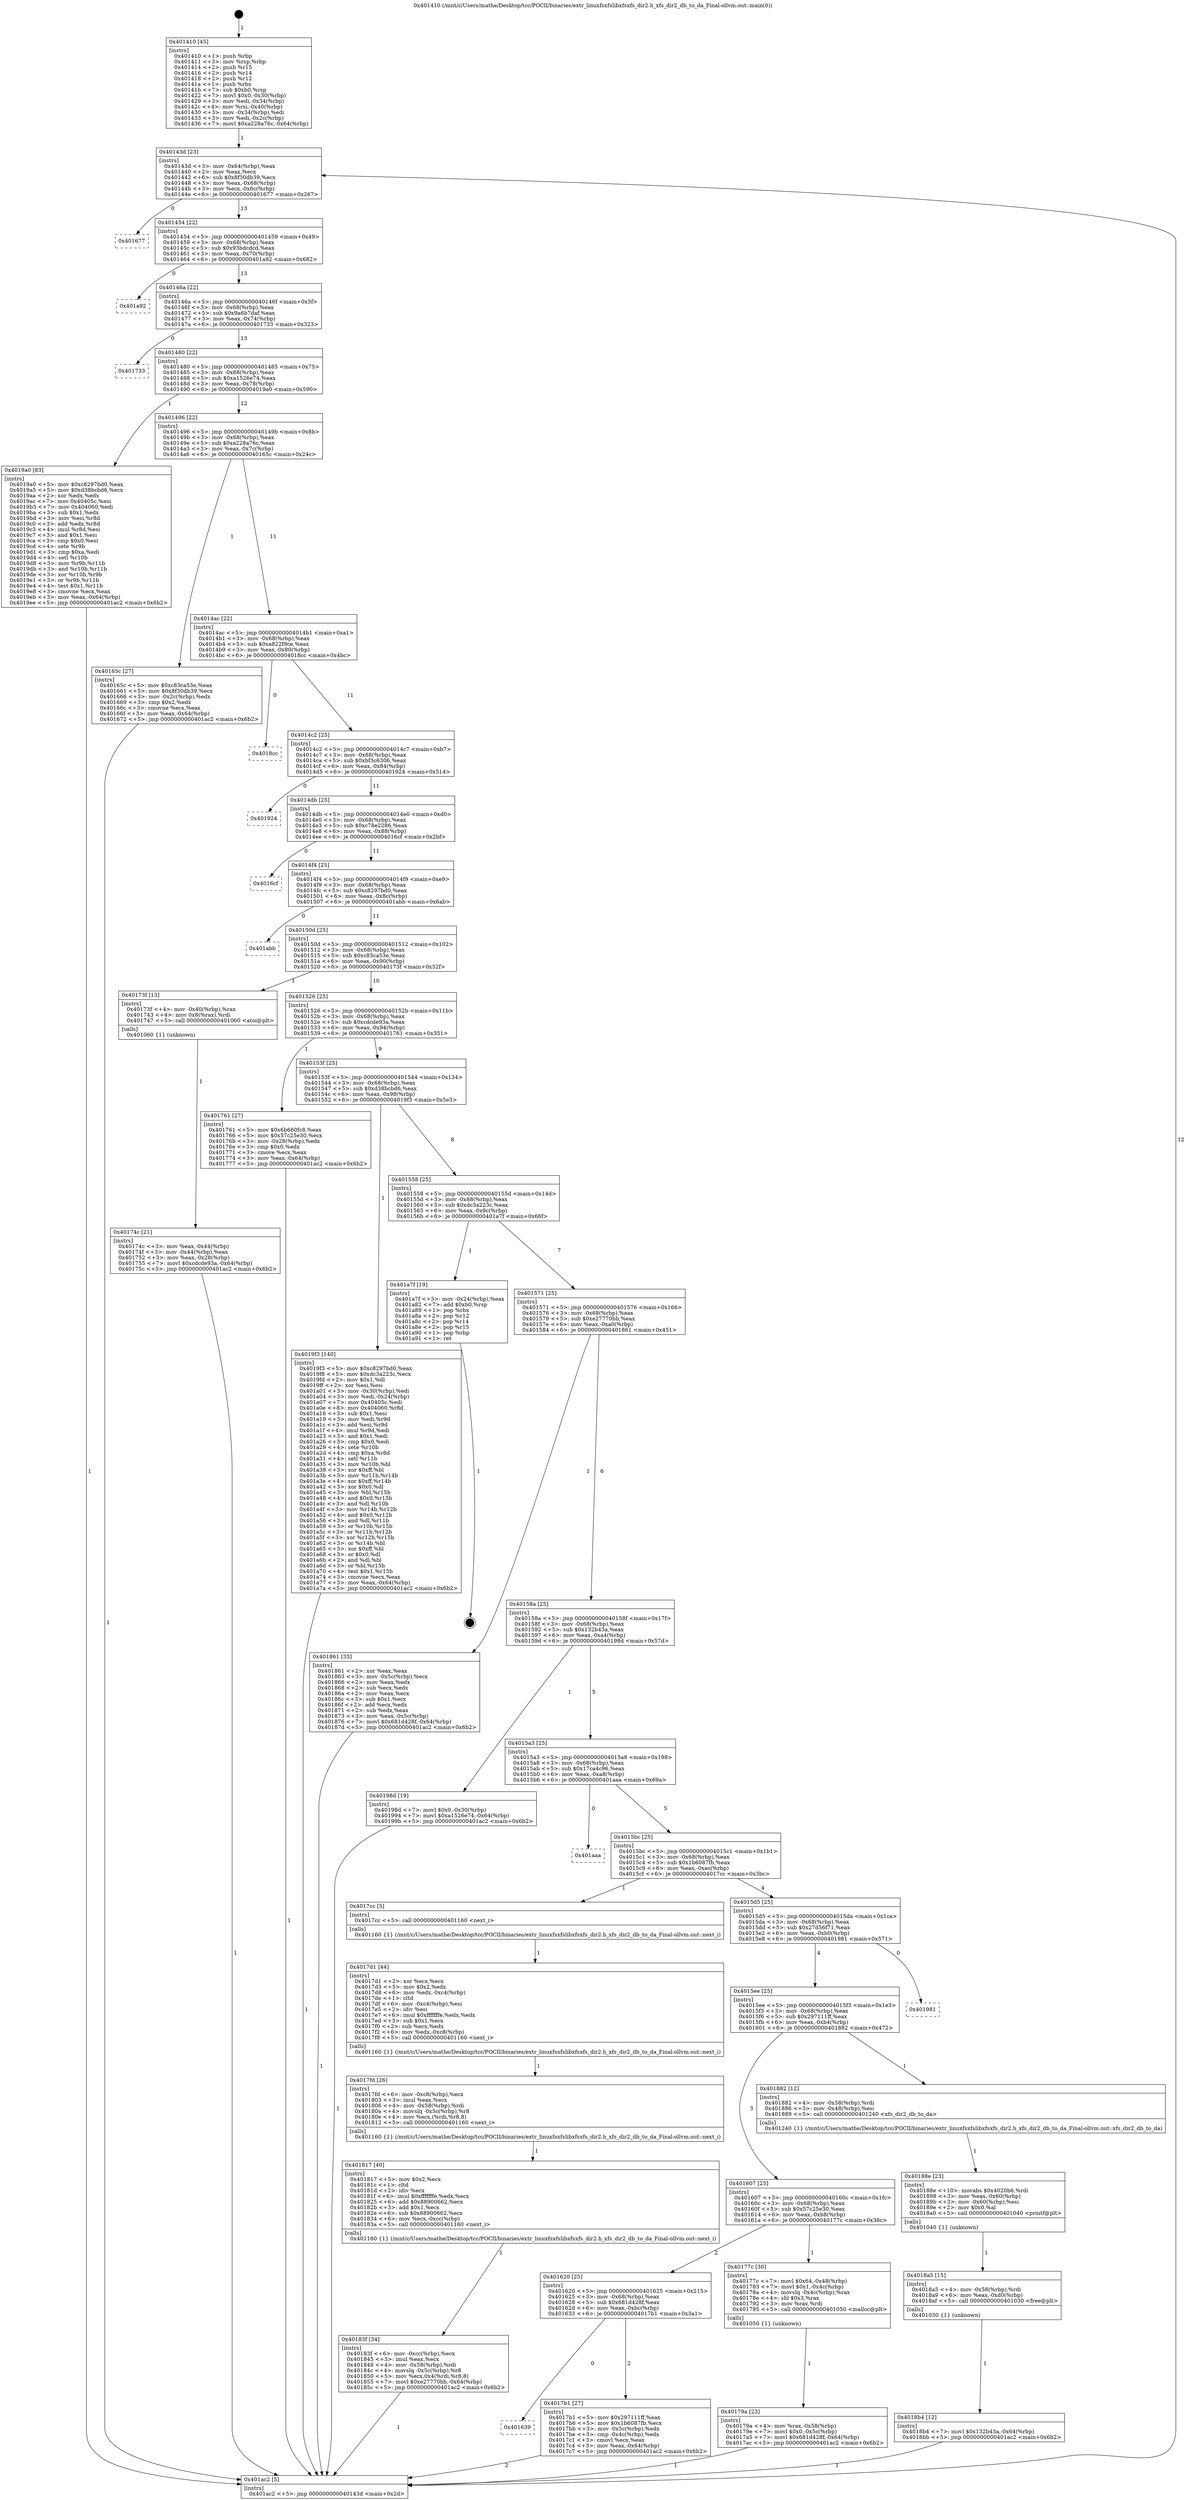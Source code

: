 digraph "0x401410" {
  label = "0x401410 (/mnt/c/Users/mathe/Desktop/tcc/POCII/binaries/extr_linuxfsxfslibxfsxfs_dir2.h_xfs_dir2_db_to_da_Final-ollvm.out::main(0))"
  labelloc = "t"
  node[shape=record]

  Entry [label="",width=0.3,height=0.3,shape=circle,fillcolor=black,style=filled]
  "0x40143d" [label="{
     0x40143d [23]\l
     | [instrs]\l
     &nbsp;&nbsp;0x40143d \<+3\>: mov -0x64(%rbp),%eax\l
     &nbsp;&nbsp;0x401440 \<+2\>: mov %eax,%ecx\l
     &nbsp;&nbsp;0x401442 \<+6\>: sub $0x8f30db39,%ecx\l
     &nbsp;&nbsp;0x401448 \<+3\>: mov %eax,-0x68(%rbp)\l
     &nbsp;&nbsp;0x40144b \<+3\>: mov %ecx,-0x6c(%rbp)\l
     &nbsp;&nbsp;0x40144e \<+6\>: je 0000000000401677 \<main+0x267\>\l
  }"]
  "0x401677" [label="{
     0x401677\l
  }", style=dashed]
  "0x401454" [label="{
     0x401454 [22]\l
     | [instrs]\l
     &nbsp;&nbsp;0x401454 \<+5\>: jmp 0000000000401459 \<main+0x49\>\l
     &nbsp;&nbsp;0x401459 \<+3\>: mov -0x68(%rbp),%eax\l
     &nbsp;&nbsp;0x40145c \<+5\>: sub $0x93bdcdcd,%eax\l
     &nbsp;&nbsp;0x401461 \<+3\>: mov %eax,-0x70(%rbp)\l
     &nbsp;&nbsp;0x401464 \<+6\>: je 0000000000401a92 \<main+0x682\>\l
  }"]
  Exit [label="",width=0.3,height=0.3,shape=circle,fillcolor=black,style=filled,peripheries=2]
  "0x401a92" [label="{
     0x401a92\l
  }", style=dashed]
  "0x40146a" [label="{
     0x40146a [22]\l
     | [instrs]\l
     &nbsp;&nbsp;0x40146a \<+5\>: jmp 000000000040146f \<main+0x5f\>\l
     &nbsp;&nbsp;0x40146f \<+3\>: mov -0x68(%rbp),%eax\l
     &nbsp;&nbsp;0x401472 \<+5\>: sub $0x9a6b7daf,%eax\l
     &nbsp;&nbsp;0x401477 \<+3\>: mov %eax,-0x74(%rbp)\l
     &nbsp;&nbsp;0x40147a \<+6\>: je 0000000000401733 \<main+0x323\>\l
  }"]
  "0x4018b4" [label="{
     0x4018b4 [12]\l
     | [instrs]\l
     &nbsp;&nbsp;0x4018b4 \<+7\>: movl $0x132b43a,-0x64(%rbp)\l
     &nbsp;&nbsp;0x4018bb \<+5\>: jmp 0000000000401ac2 \<main+0x6b2\>\l
  }"]
  "0x401733" [label="{
     0x401733\l
  }", style=dashed]
  "0x401480" [label="{
     0x401480 [22]\l
     | [instrs]\l
     &nbsp;&nbsp;0x401480 \<+5\>: jmp 0000000000401485 \<main+0x75\>\l
     &nbsp;&nbsp;0x401485 \<+3\>: mov -0x68(%rbp),%eax\l
     &nbsp;&nbsp;0x401488 \<+5\>: sub $0xa1526e74,%eax\l
     &nbsp;&nbsp;0x40148d \<+3\>: mov %eax,-0x78(%rbp)\l
     &nbsp;&nbsp;0x401490 \<+6\>: je 00000000004019a0 \<main+0x590\>\l
  }"]
  "0x4018a5" [label="{
     0x4018a5 [15]\l
     | [instrs]\l
     &nbsp;&nbsp;0x4018a5 \<+4\>: mov -0x58(%rbp),%rdi\l
     &nbsp;&nbsp;0x4018a9 \<+6\>: mov %eax,-0xd0(%rbp)\l
     &nbsp;&nbsp;0x4018af \<+5\>: call 0000000000401030 \<free@plt\>\l
     | [calls]\l
     &nbsp;&nbsp;0x401030 \{1\} (unknown)\l
  }"]
  "0x4019a0" [label="{
     0x4019a0 [83]\l
     | [instrs]\l
     &nbsp;&nbsp;0x4019a0 \<+5\>: mov $0xc8297bd0,%eax\l
     &nbsp;&nbsp;0x4019a5 \<+5\>: mov $0xd38bcbd6,%ecx\l
     &nbsp;&nbsp;0x4019aa \<+2\>: xor %edx,%edx\l
     &nbsp;&nbsp;0x4019ac \<+7\>: mov 0x40405c,%esi\l
     &nbsp;&nbsp;0x4019b3 \<+7\>: mov 0x404060,%edi\l
     &nbsp;&nbsp;0x4019ba \<+3\>: sub $0x1,%edx\l
     &nbsp;&nbsp;0x4019bd \<+3\>: mov %esi,%r8d\l
     &nbsp;&nbsp;0x4019c0 \<+3\>: add %edx,%r8d\l
     &nbsp;&nbsp;0x4019c3 \<+4\>: imul %r8d,%esi\l
     &nbsp;&nbsp;0x4019c7 \<+3\>: and $0x1,%esi\l
     &nbsp;&nbsp;0x4019ca \<+3\>: cmp $0x0,%esi\l
     &nbsp;&nbsp;0x4019cd \<+4\>: sete %r9b\l
     &nbsp;&nbsp;0x4019d1 \<+3\>: cmp $0xa,%edi\l
     &nbsp;&nbsp;0x4019d4 \<+4\>: setl %r10b\l
     &nbsp;&nbsp;0x4019d8 \<+3\>: mov %r9b,%r11b\l
     &nbsp;&nbsp;0x4019db \<+3\>: and %r10b,%r11b\l
     &nbsp;&nbsp;0x4019de \<+3\>: xor %r10b,%r9b\l
     &nbsp;&nbsp;0x4019e1 \<+3\>: or %r9b,%r11b\l
     &nbsp;&nbsp;0x4019e4 \<+4\>: test $0x1,%r11b\l
     &nbsp;&nbsp;0x4019e8 \<+3\>: cmovne %ecx,%eax\l
     &nbsp;&nbsp;0x4019eb \<+3\>: mov %eax,-0x64(%rbp)\l
     &nbsp;&nbsp;0x4019ee \<+5\>: jmp 0000000000401ac2 \<main+0x6b2\>\l
  }"]
  "0x401496" [label="{
     0x401496 [22]\l
     | [instrs]\l
     &nbsp;&nbsp;0x401496 \<+5\>: jmp 000000000040149b \<main+0x8b\>\l
     &nbsp;&nbsp;0x40149b \<+3\>: mov -0x68(%rbp),%eax\l
     &nbsp;&nbsp;0x40149e \<+5\>: sub $0xa228a76c,%eax\l
     &nbsp;&nbsp;0x4014a3 \<+3\>: mov %eax,-0x7c(%rbp)\l
     &nbsp;&nbsp;0x4014a6 \<+6\>: je 000000000040165c \<main+0x24c\>\l
  }"]
  "0x40188e" [label="{
     0x40188e [23]\l
     | [instrs]\l
     &nbsp;&nbsp;0x40188e \<+10\>: movabs $0x4020b6,%rdi\l
     &nbsp;&nbsp;0x401898 \<+3\>: mov %eax,-0x60(%rbp)\l
     &nbsp;&nbsp;0x40189b \<+3\>: mov -0x60(%rbp),%esi\l
     &nbsp;&nbsp;0x40189e \<+2\>: mov $0x0,%al\l
     &nbsp;&nbsp;0x4018a0 \<+5\>: call 0000000000401040 \<printf@plt\>\l
     | [calls]\l
     &nbsp;&nbsp;0x401040 \{1\} (unknown)\l
  }"]
  "0x40165c" [label="{
     0x40165c [27]\l
     | [instrs]\l
     &nbsp;&nbsp;0x40165c \<+5\>: mov $0xc83ca53e,%eax\l
     &nbsp;&nbsp;0x401661 \<+5\>: mov $0x8f30db39,%ecx\l
     &nbsp;&nbsp;0x401666 \<+3\>: mov -0x2c(%rbp),%edx\l
     &nbsp;&nbsp;0x401669 \<+3\>: cmp $0x2,%edx\l
     &nbsp;&nbsp;0x40166c \<+3\>: cmovne %ecx,%eax\l
     &nbsp;&nbsp;0x40166f \<+3\>: mov %eax,-0x64(%rbp)\l
     &nbsp;&nbsp;0x401672 \<+5\>: jmp 0000000000401ac2 \<main+0x6b2\>\l
  }"]
  "0x4014ac" [label="{
     0x4014ac [22]\l
     | [instrs]\l
     &nbsp;&nbsp;0x4014ac \<+5\>: jmp 00000000004014b1 \<main+0xa1\>\l
     &nbsp;&nbsp;0x4014b1 \<+3\>: mov -0x68(%rbp),%eax\l
     &nbsp;&nbsp;0x4014b4 \<+5\>: sub $0xa822f9ce,%eax\l
     &nbsp;&nbsp;0x4014b9 \<+3\>: mov %eax,-0x80(%rbp)\l
     &nbsp;&nbsp;0x4014bc \<+6\>: je 00000000004018cc \<main+0x4bc\>\l
  }"]
  "0x401ac2" [label="{
     0x401ac2 [5]\l
     | [instrs]\l
     &nbsp;&nbsp;0x401ac2 \<+5\>: jmp 000000000040143d \<main+0x2d\>\l
  }"]
  "0x401410" [label="{
     0x401410 [45]\l
     | [instrs]\l
     &nbsp;&nbsp;0x401410 \<+1\>: push %rbp\l
     &nbsp;&nbsp;0x401411 \<+3\>: mov %rsp,%rbp\l
     &nbsp;&nbsp;0x401414 \<+2\>: push %r15\l
     &nbsp;&nbsp;0x401416 \<+2\>: push %r14\l
     &nbsp;&nbsp;0x401418 \<+2\>: push %r12\l
     &nbsp;&nbsp;0x40141a \<+1\>: push %rbx\l
     &nbsp;&nbsp;0x40141b \<+7\>: sub $0xb0,%rsp\l
     &nbsp;&nbsp;0x401422 \<+7\>: movl $0x0,-0x30(%rbp)\l
     &nbsp;&nbsp;0x401429 \<+3\>: mov %edi,-0x34(%rbp)\l
     &nbsp;&nbsp;0x40142c \<+4\>: mov %rsi,-0x40(%rbp)\l
     &nbsp;&nbsp;0x401430 \<+3\>: mov -0x34(%rbp),%edi\l
     &nbsp;&nbsp;0x401433 \<+3\>: mov %edi,-0x2c(%rbp)\l
     &nbsp;&nbsp;0x401436 \<+7\>: movl $0xa228a76c,-0x64(%rbp)\l
  }"]
  "0x40183f" [label="{
     0x40183f [34]\l
     | [instrs]\l
     &nbsp;&nbsp;0x40183f \<+6\>: mov -0xcc(%rbp),%ecx\l
     &nbsp;&nbsp;0x401845 \<+3\>: imul %eax,%ecx\l
     &nbsp;&nbsp;0x401848 \<+4\>: mov -0x58(%rbp),%rdi\l
     &nbsp;&nbsp;0x40184c \<+4\>: movslq -0x5c(%rbp),%r8\l
     &nbsp;&nbsp;0x401850 \<+5\>: mov %ecx,0x4(%rdi,%r8,8)\l
     &nbsp;&nbsp;0x401855 \<+7\>: movl $0xe27770bb,-0x64(%rbp)\l
     &nbsp;&nbsp;0x40185c \<+5\>: jmp 0000000000401ac2 \<main+0x6b2\>\l
  }"]
  "0x4018cc" [label="{
     0x4018cc\l
  }", style=dashed]
  "0x4014c2" [label="{
     0x4014c2 [25]\l
     | [instrs]\l
     &nbsp;&nbsp;0x4014c2 \<+5\>: jmp 00000000004014c7 \<main+0xb7\>\l
     &nbsp;&nbsp;0x4014c7 \<+3\>: mov -0x68(%rbp),%eax\l
     &nbsp;&nbsp;0x4014ca \<+5\>: sub $0xbf3c6306,%eax\l
     &nbsp;&nbsp;0x4014cf \<+6\>: mov %eax,-0x84(%rbp)\l
     &nbsp;&nbsp;0x4014d5 \<+6\>: je 0000000000401924 \<main+0x514\>\l
  }"]
  "0x401817" [label="{
     0x401817 [40]\l
     | [instrs]\l
     &nbsp;&nbsp;0x401817 \<+5\>: mov $0x2,%ecx\l
     &nbsp;&nbsp;0x40181c \<+1\>: cltd\l
     &nbsp;&nbsp;0x40181d \<+2\>: idiv %ecx\l
     &nbsp;&nbsp;0x40181f \<+6\>: imul $0xfffffffe,%edx,%ecx\l
     &nbsp;&nbsp;0x401825 \<+6\>: add $0x88900662,%ecx\l
     &nbsp;&nbsp;0x40182b \<+3\>: add $0x1,%ecx\l
     &nbsp;&nbsp;0x40182e \<+6\>: sub $0x88900662,%ecx\l
     &nbsp;&nbsp;0x401834 \<+6\>: mov %ecx,-0xcc(%rbp)\l
     &nbsp;&nbsp;0x40183a \<+5\>: call 0000000000401160 \<next_i\>\l
     | [calls]\l
     &nbsp;&nbsp;0x401160 \{1\} (/mnt/c/Users/mathe/Desktop/tcc/POCII/binaries/extr_linuxfsxfslibxfsxfs_dir2.h_xfs_dir2_db_to_da_Final-ollvm.out::next_i)\l
  }"]
  "0x401924" [label="{
     0x401924\l
  }", style=dashed]
  "0x4014db" [label="{
     0x4014db [25]\l
     | [instrs]\l
     &nbsp;&nbsp;0x4014db \<+5\>: jmp 00000000004014e0 \<main+0xd0\>\l
     &nbsp;&nbsp;0x4014e0 \<+3\>: mov -0x68(%rbp),%eax\l
     &nbsp;&nbsp;0x4014e3 \<+5\>: sub $0xc78e2286,%eax\l
     &nbsp;&nbsp;0x4014e8 \<+6\>: mov %eax,-0x88(%rbp)\l
     &nbsp;&nbsp;0x4014ee \<+6\>: je 00000000004016cf \<main+0x2bf\>\l
  }"]
  "0x4017fd" [label="{
     0x4017fd [26]\l
     | [instrs]\l
     &nbsp;&nbsp;0x4017fd \<+6\>: mov -0xc8(%rbp),%ecx\l
     &nbsp;&nbsp;0x401803 \<+3\>: imul %eax,%ecx\l
     &nbsp;&nbsp;0x401806 \<+4\>: mov -0x58(%rbp),%rdi\l
     &nbsp;&nbsp;0x40180a \<+4\>: movslq -0x5c(%rbp),%r8\l
     &nbsp;&nbsp;0x40180e \<+4\>: mov %ecx,(%rdi,%r8,8)\l
     &nbsp;&nbsp;0x401812 \<+5\>: call 0000000000401160 \<next_i\>\l
     | [calls]\l
     &nbsp;&nbsp;0x401160 \{1\} (/mnt/c/Users/mathe/Desktop/tcc/POCII/binaries/extr_linuxfsxfslibxfsxfs_dir2.h_xfs_dir2_db_to_da_Final-ollvm.out::next_i)\l
  }"]
  "0x4016cf" [label="{
     0x4016cf\l
  }", style=dashed]
  "0x4014f4" [label="{
     0x4014f4 [25]\l
     | [instrs]\l
     &nbsp;&nbsp;0x4014f4 \<+5\>: jmp 00000000004014f9 \<main+0xe9\>\l
     &nbsp;&nbsp;0x4014f9 \<+3\>: mov -0x68(%rbp),%eax\l
     &nbsp;&nbsp;0x4014fc \<+5\>: sub $0xc8297bd0,%eax\l
     &nbsp;&nbsp;0x401501 \<+6\>: mov %eax,-0x8c(%rbp)\l
     &nbsp;&nbsp;0x401507 \<+6\>: je 0000000000401abb \<main+0x6ab\>\l
  }"]
  "0x4017d1" [label="{
     0x4017d1 [44]\l
     | [instrs]\l
     &nbsp;&nbsp;0x4017d1 \<+2\>: xor %ecx,%ecx\l
     &nbsp;&nbsp;0x4017d3 \<+5\>: mov $0x2,%edx\l
     &nbsp;&nbsp;0x4017d8 \<+6\>: mov %edx,-0xc4(%rbp)\l
     &nbsp;&nbsp;0x4017de \<+1\>: cltd\l
     &nbsp;&nbsp;0x4017df \<+6\>: mov -0xc4(%rbp),%esi\l
     &nbsp;&nbsp;0x4017e5 \<+2\>: idiv %esi\l
     &nbsp;&nbsp;0x4017e7 \<+6\>: imul $0xfffffffe,%edx,%edx\l
     &nbsp;&nbsp;0x4017ed \<+3\>: sub $0x1,%ecx\l
     &nbsp;&nbsp;0x4017f0 \<+2\>: sub %ecx,%edx\l
     &nbsp;&nbsp;0x4017f2 \<+6\>: mov %edx,-0xc8(%rbp)\l
     &nbsp;&nbsp;0x4017f8 \<+5\>: call 0000000000401160 \<next_i\>\l
     | [calls]\l
     &nbsp;&nbsp;0x401160 \{1\} (/mnt/c/Users/mathe/Desktop/tcc/POCII/binaries/extr_linuxfsxfslibxfsxfs_dir2.h_xfs_dir2_db_to_da_Final-ollvm.out::next_i)\l
  }"]
  "0x401abb" [label="{
     0x401abb\l
  }", style=dashed]
  "0x40150d" [label="{
     0x40150d [25]\l
     | [instrs]\l
     &nbsp;&nbsp;0x40150d \<+5\>: jmp 0000000000401512 \<main+0x102\>\l
     &nbsp;&nbsp;0x401512 \<+3\>: mov -0x68(%rbp),%eax\l
     &nbsp;&nbsp;0x401515 \<+5\>: sub $0xc83ca53e,%eax\l
     &nbsp;&nbsp;0x40151a \<+6\>: mov %eax,-0x90(%rbp)\l
     &nbsp;&nbsp;0x401520 \<+6\>: je 000000000040173f \<main+0x32f\>\l
  }"]
  "0x401639" [label="{
     0x401639\l
  }", style=dashed]
  "0x40173f" [label="{
     0x40173f [13]\l
     | [instrs]\l
     &nbsp;&nbsp;0x40173f \<+4\>: mov -0x40(%rbp),%rax\l
     &nbsp;&nbsp;0x401743 \<+4\>: mov 0x8(%rax),%rdi\l
     &nbsp;&nbsp;0x401747 \<+5\>: call 0000000000401060 \<atoi@plt\>\l
     | [calls]\l
     &nbsp;&nbsp;0x401060 \{1\} (unknown)\l
  }"]
  "0x401526" [label="{
     0x401526 [25]\l
     | [instrs]\l
     &nbsp;&nbsp;0x401526 \<+5\>: jmp 000000000040152b \<main+0x11b\>\l
     &nbsp;&nbsp;0x40152b \<+3\>: mov -0x68(%rbp),%eax\l
     &nbsp;&nbsp;0x40152e \<+5\>: sub $0xcdcde93a,%eax\l
     &nbsp;&nbsp;0x401533 \<+6\>: mov %eax,-0x94(%rbp)\l
     &nbsp;&nbsp;0x401539 \<+6\>: je 0000000000401761 \<main+0x351\>\l
  }"]
  "0x40174c" [label="{
     0x40174c [21]\l
     | [instrs]\l
     &nbsp;&nbsp;0x40174c \<+3\>: mov %eax,-0x44(%rbp)\l
     &nbsp;&nbsp;0x40174f \<+3\>: mov -0x44(%rbp),%eax\l
     &nbsp;&nbsp;0x401752 \<+3\>: mov %eax,-0x28(%rbp)\l
     &nbsp;&nbsp;0x401755 \<+7\>: movl $0xcdcde93a,-0x64(%rbp)\l
     &nbsp;&nbsp;0x40175c \<+5\>: jmp 0000000000401ac2 \<main+0x6b2\>\l
  }"]
  "0x4017b1" [label="{
     0x4017b1 [27]\l
     | [instrs]\l
     &nbsp;&nbsp;0x4017b1 \<+5\>: mov $0x297111ff,%eax\l
     &nbsp;&nbsp;0x4017b6 \<+5\>: mov $0x1b6087fb,%ecx\l
     &nbsp;&nbsp;0x4017bb \<+3\>: mov -0x5c(%rbp),%edx\l
     &nbsp;&nbsp;0x4017be \<+3\>: cmp -0x4c(%rbp),%edx\l
     &nbsp;&nbsp;0x4017c1 \<+3\>: cmovl %ecx,%eax\l
     &nbsp;&nbsp;0x4017c4 \<+3\>: mov %eax,-0x64(%rbp)\l
     &nbsp;&nbsp;0x4017c7 \<+5\>: jmp 0000000000401ac2 \<main+0x6b2\>\l
  }"]
  "0x401761" [label="{
     0x401761 [27]\l
     | [instrs]\l
     &nbsp;&nbsp;0x401761 \<+5\>: mov $0x6b660fc8,%eax\l
     &nbsp;&nbsp;0x401766 \<+5\>: mov $0x57c25e30,%ecx\l
     &nbsp;&nbsp;0x40176b \<+3\>: mov -0x28(%rbp),%edx\l
     &nbsp;&nbsp;0x40176e \<+3\>: cmp $0x0,%edx\l
     &nbsp;&nbsp;0x401771 \<+3\>: cmove %ecx,%eax\l
     &nbsp;&nbsp;0x401774 \<+3\>: mov %eax,-0x64(%rbp)\l
     &nbsp;&nbsp;0x401777 \<+5\>: jmp 0000000000401ac2 \<main+0x6b2\>\l
  }"]
  "0x40153f" [label="{
     0x40153f [25]\l
     | [instrs]\l
     &nbsp;&nbsp;0x40153f \<+5\>: jmp 0000000000401544 \<main+0x134\>\l
     &nbsp;&nbsp;0x401544 \<+3\>: mov -0x68(%rbp),%eax\l
     &nbsp;&nbsp;0x401547 \<+5\>: sub $0xd38bcbd6,%eax\l
     &nbsp;&nbsp;0x40154c \<+6\>: mov %eax,-0x98(%rbp)\l
     &nbsp;&nbsp;0x401552 \<+6\>: je 00000000004019f3 \<main+0x5e3\>\l
  }"]
  "0x40179a" [label="{
     0x40179a [23]\l
     | [instrs]\l
     &nbsp;&nbsp;0x40179a \<+4\>: mov %rax,-0x58(%rbp)\l
     &nbsp;&nbsp;0x40179e \<+7\>: movl $0x0,-0x5c(%rbp)\l
     &nbsp;&nbsp;0x4017a5 \<+7\>: movl $0x681d428f,-0x64(%rbp)\l
     &nbsp;&nbsp;0x4017ac \<+5\>: jmp 0000000000401ac2 \<main+0x6b2\>\l
  }"]
  "0x4019f3" [label="{
     0x4019f3 [140]\l
     | [instrs]\l
     &nbsp;&nbsp;0x4019f3 \<+5\>: mov $0xc8297bd0,%eax\l
     &nbsp;&nbsp;0x4019f8 \<+5\>: mov $0xdc3a223c,%ecx\l
     &nbsp;&nbsp;0x4019fd \<+2\>: mov $0x1,%dl\l
     &nbsp;&nbsp;0x4019ff \<+2\>: xor %esi,%esi\l
     &nbsp;&nbsp;0x401a01 \<+3\>: mov -0x30(%rbp),%edi\l
     &nbsp;&nbsp;0x401a04 \<+3\>: mov %edi,-0x24(%rbp)\l
     &nbsp;&nbsp;0x401a07 \<+7\>: mov 0x40405c,%edi\l
     &nbsp;&nbsp;0x401a0e \<+8\>: mov 0x404060,%r8d\l
     &nbsp;&nbsp;0x401a16 \<+3\>: sub $0x1,%esi\l
     &nbsp;&nbsp;0x401a19 \<+3\>: mov %edi,%r9d\l
     &nbsp;&nbsp;0x401a1c \<+3\>: add %esi,%r9d\l
     &nbsp;&nbsp;0x401a1f \<+4\>: imul %r9d,%edi\l
     &nbsp;&nbsp;0x401a23 \<+3\>: and $0x1,%edi\l
     &nbsp;&nbsp;0x401a26 \<+3\>: cmp $0x0,%edi\l
     &nbsp;&nbsp;0x401a29 \<+4\>: sete %r10b\l
     &nbsp;&nbsp;0x401a2d \<+4\>: cmp $0xa,%r8d\l
     &nbsp;&nbsp;0x401a31 \<+4\>: setl %r11b\l
     &nbsp;&nbsp;0x401a35 \<+3\>: mov %r10b,%bl\l
     &nbsp;&nbsp;0x401a38 \<+3\>: xor $0xff,%bl\l
     &nbsp;&nbsp;0x401a3b \<+3\>: mov %r11b,%r14b\l
     &nbsp;&nbsp;0x401a3e \<+4\>: xor $0xff,%r14b\l
     &nbsp;&nbsp;0x401a42 \<+3\>: xor $0x0,%dl\l
     &nbsp;&nbsp;0x401a45 \<+3\>: mov %bl,%r15b\l
     &nbsp;&nbsp;0x401a48 \<+4\>: and $0x0,%r15b\l
     &nbsp;&nbsp;0x401a4c \<+3\>: and %dl,%r10b\l
     &nbsp;&nbsp;0x401a4f \<+3\>: mov %r14b,%r12b\l
     &nbsp;&nbsp;0x401a52 \<+4\>: and $0x0,%r12b\l
     &nbsp;&nbsp;0x401a56 \<+3\>: and %dl,%r11b\l
     &nbsp;&nbsp;0x401a59 \<+3\>: or %r10b,%r15b\l
     &nbsp;&nbsp;0x401a5c \<+3\>: or %r11b,%r12b\l
     &nbsp;&nbsp;0x401a5f \<+3\>: xor %r12b,%r15b\l
     &nbsp;&nbsp;0x401a62 \<+3\>: or %r14b,%bl\l
     &nbsp;&nbsp;0x401a65 \<+3\>: xor $0xff,%bl\l
     &nbsp;&nbsp;0x401a68 \<+3\>: or $0x0,%dl\l
     &nbsp;&nbsp;0x401a6b \<+2\>: and %dl,%bl\l
     &nbsp;&nbsp;0x401a6d \<+3\>: or %bl,%r15b\l
     &nbsp;&nbsp;0x401a70 \<+4\>: test $0x1,%r15b\l
     &nbsp;&nbsp;0x401a74 \<+3\>: cmovne %ecx,%eax\l
     &nbsp;&nbsp;0x401a77 \<+3\>: mov %eax,-0x64(%rbp)\l
     &nbsp;&nbsp;0x401a7a \<+5\>: jmp 0000000000401ac2 \<main+0x6b2\>\l
  }"]
  "0x401558" [label="{
     0x401558 [25]\l
     | [instrs]\l
     &nbsp;&nbsp;0x401558 \<+5\>: jmp 000000000040155d \<main+0x14d\>\l
     &nbsp;&nbsp;0x40155d \<+3\>: mov -0x68(%rbp),%eax\l
     &nbsp;&nbsp;0x401560 \<+5\>: sub $0xdc3a223c,%eax\l
     &nbsp;&nbsp;0x401565 \<+6\>: mov %eax,-0x9c(%rbp)\l
     &nbsp;&nbsp;0x40156b \<+6\>: je 0000000000401a7f \<main+0x66f\>\l
  }"]
  "0x401620" [label="{
     0x401620 [25]\l
     | [instrs]\l
     &nbsp;&nbsp;0x401620 \<+5\>: jmp 0000000000401625 \<main+0x215\>\l
     &nbsp;&nbsp;0x401625 \<+3\>: mov -0x68(%rbp),%eax\l
     &nbsp;&nbsp;0x401628 \<+5\>: sub $0x681d428f,%eax\l
     &nbsp;&nbsp;0x40162d \<+6\>: mov %eax,-0xbc(%rbp)\l
     &nbsp;&nbsp;0x401633 \<+6\>: je 00000000004017b1 \<main+0x3a1\>\l
  }"]
  "0x401a7f" [label="{
     0x401a7f [19]\l
     | [instrs]\l
     &nbsp;&nbsp;0x401a7f \<+3\>: mov -0x24(%rbp),%eax\l
     &nbsp;&nbsp;0x401a82 \<+7\>: add $0xb0,%rsp\l
     &nbsp;&nbsp;0x401a89 \<+1\>: pop %rbx\l
     &nbsp;&nbsp;0x401a8a \<+2\>: pop %r12\l
     &nbsp;&nbsp;0x401a8c \<+2\>: pop %r14\l
     &nbsp;&nbsp;0x401a8e \<+2\>: pop %r15\l
     &nbsp;&nbsp;0x401a90 \<+1\>: pop %rbp\l
     &nbsp;&nbsp;0x401a91 \<+1\>: ret\l
  }"]
  "0x401571" [label="{
     0x401571 [25]\l
     | [instrs]\l
     &nbsp;&nbsp;0x401571 \<+5\>: jmp 0000000000401576 \<main+0x166\>\l
     &nbsp;&nbsp;0x401576 \<+3\>: mov -0x68(%rbp),%eax\l
     &nbsp;&nbsp;0x401579 \<+5\>: sub $0xe27770bb,%eax\l
     &nbsp;&nbsp;0x40157e \<+6\>: mov %eax,-0xa0(%rbp)\l
     &nbsp;&nbsp;0x401584 \<+6\>: je 0000000000401861 \<main+0x451\>\l
  }"]
  "0x40177c" [label="{
     0x40177c [30]\l
     | [instrs]\l
     &nbsp;&nbsp;0x40177c \<+7\>: movl $0x64,-0x48(%rbp)\l
     &nbsp;&nbsp;0x401783 \<+7\>: movl $0x1,-0x4c(%rbp)\l
     &nbsp;&nbsp;0x40178a \<+4\>: movslq -0x4c(%rbp),%rax\l
     &nbsp;&nbsp;0x40178e \<+4\>: shl $0x3,%rax\l
     &nbsp;&nbsp;0x401792 \<+3\>: mov %rax,%rdi\l
     &nbsp;&nbsp;0x401795 \<+5\>: call 0000000000401050 \<malloc@plt\>\l
     | [calls]\l
     &nbsp;&nbsp;0x401050 \{1\} (unknown)\l
  }"]
  "0x401861" [label="{
     0x401861 [33]\l
     | [instrs]\l
     &nbsp;&nbsp;0x401861 \<+2\>: xor %eax,%eax\l
     &nbsp;&nbsp;0x401863 \<+3\>: mov -0x5c(%rbp),%ecx\l
     &nbsp;&nbsp;0x401866 \<+2\>: mov %eax,%edx\l
     &nbsp;&nbsp;0x401868 \<+2\>: sub %ecx,%edx\l
     &nbsp;&nbsp;0x40186a \<+2\>: mov %eax,%ecx\l
     &nbsp;&nbsp;0x40186c \<+3\>: sub $0x1,%ecx\l
     &nbsp;&nbsp;0x40186f \<+2\>: add %ecx,%edx\l
     &nbsp;&nbsp;0x401871 \<+2\>: sub %edx,%eax\l
     &nbsp;&nbsp;0x401873 \<+3\>: mov %eax,-0x5c(%rbp)\l
     &nbsp;&nbsp;0x401876 \<+7\>: movl $0x681d428f,-0x64(%rbp)\l
     &nbsp;&nbsp;0x40187d \<+5\>: jmp 0000000000401ac2 \<main+0x6b2\>\l
  }"]
  "0x40158a" [label="{
     0x40158a [25]\l
     | [instrs]\l
     &nbsp;&nbsp;0x40158a \<+5\>: jmp 000000000040158f \<main+0x17f\>\l
     &nbsp;&nbsp;0x40158f \<+3\>: mov -0x68(%rbp),%eax\l
     &nbsp;&nbsp;0x401592 \<+5\>: sub $0x132b43a,%eax\l
     &nbsp;&nbsp;0x401597 \<+6\>: mov %eax,-0xa4(%rbp)\l
     &nbsp;&nbsp;0x40159d \<+6\>: je 000000000040198d \<main+0x57d\>\l
  }"]
  "0x401607" [label="{
     0x401607 [25]\l
     | [instrs]\l
     &nbsp;&nbsp;0x401607 \<+5\>: jmp 000000000040160c \<main+0x1fc\>\l
     &nbsp;&nbsp;0x40160c \<+3\>: mov -0x68(%rbp),%eax\l
     &nbsp;&nbsp;0x40160f \<+5\>: sub $0x57c25e30,%eax\l
     &nbsp;&nbsp;0x401614 \<+6\>: mov %eax,-0xb8(%rbp)\l
     &nbsp;&nbsp;0x40161a \<+6\>: je 000000000040177c \<main+0x36c\>\l
  }"]
  "0x40198d" [label="{
     0x40198d [19]\l
     | [instrs]\l
     &nbsp;&nbsp;0x40198d \<+7\>: movl $0x0,-0x30(%rbp)\l
     &nbsp;&nbsp;0x401994 \<+7\>: movl $0xa1526e74,-0x64(%rbp)\l
     &nbsp;&nbsp;0x40199b \<+5\>: jmp 0000000000401ac2 \<main+0x6b2\>\l
  }"]
  "0x4015a3" [label="{
     0x4015a3 [25]\l
     | [instrs]\l
     &nbsp;&nbsp;0x4015a3 \<+5\>: jmp 00000000004015a8 \<main+0x198\>\l
     &nbsp;&nbsp;0x4015a8 \<+3\>: mov -0x68(%rbp),%eax\l
     &nbsp;&nbsp;0x4015ab \<+5\>: sub $0x17ca4c96,%eax\l
     &nbsp;&nbsp;0x4015b0 \<+6\>: mov %eax,-0xa8(%rbp)\l
     &nbsp;&nbsp;0x4015b6 \<+6\>: je 0000000000401aaa \<main+0x69a\>\l
  }"]
  "0x401882" [label="{
     0x401882 [12]\l
     | [instrs]\l
     &nbsp;&nbsp;0x401882 \<+4\>: mov -0x58(%rbp),%rdi\l
     &nbsp;&nbsp;0x401886 \<+3\>: mov -0x48(%rbp),%esi\l
     &nbsp;&nbsp;0x401889 \<+5\>: call 0000000000401240 \<xfs_dir2_db_to_da\>\l
     | [calls]\l
     &nbsp;&nbsp;0x401240 \{1\} (/mnt/c/Users/mathe/Desktop/tcc/POCII/binaries/extr_linuxfsxfslibxfsxfs_dir2.h_xfs_dir2_db_to_da_Final-ollvm.out::xfs_dir2_db_to_da)\l
  }"]
  "0x401aaa" [label="{
     0x401aaa\l
  }", style=dashed]
  "0x4015bc" [label="{
     0x4015bc [25]\l
     | [instrs]\l
     &nbsp;&nbsp;0x4015bc \<+5\>: jmp 00000000004015c1 \<main+0x1b1\>\l
     &nbsp;&nbsp;0x4015c1 \<+3\>: mov -0x68(%rbp),%eax\l
     &nbsp;&nbsp;0x4015c4 \<+5\>: sub $0x1b6087fb,%eax\l
     &nbsp;&nbsp;0x4015c9 \<+6\>: mov %eax,-0xac(%rbp)\l
     &nbsp;&nbsp;0x4015cf \<+6\>: je 00000000004017cc \<main+0x3bc\>\l
  }"]
  "0x4015ee" [label="{
     0x4015ee [25]\l
     | [instrs]\l
     &nbsp;&nbsp;0x4015ee \<+5\>: jmp 00000000004015f3 \<main+0x1e3\>\l
     &nbsp;&nbsp;0x4015f3 \<+3\>: mov -0x68(%rbp),%eax\l
     &nbsp;&nbsp;0x4015f6 \<+5\>: sub $0x297111ff,%eax\l
     &nbsp;&nbsp;0x4015fb \<+6\>: mov %eax,-0xb4(%rbp)\l
     &nbsp;&nbsp;0x401601 \<+6\>: je 0000000000401882 \<main+0x472\>\l
  }"]
  "0x4017cc" [label="{
     0x4017cc [5]\l
     | [instrs]\l
     &nbsp;&nbsp;0x4017cc \<+5\>: call 0000000000401160 \<next_i\>\l
     | [calls]\l
     &nbsp;&nbsp;0x401160 \{1\} (/mnt/c/Users/mathe/Desktop/tcc/POCII/binaries/extr_linuxfsxfslibxfsxfs_dir2.h_xfs_dir2_db_to_da_Final-ollvm.out::next_i)\l
  }"]
  "0x4015d5" [label="{
     0x4015d5 [25]\l
     | [instrs]\l
     &nbsp;&nbsp;0x4015d5 \<+5\>: jmp 00000000004015da \<main+0x1ca\>\l
     &nbsp;&nbsp;0x4015da \<+3\>: mov -0x68(%rbp),%eax\l
     &nbsp;&nbsp;0x4015dd \<+5\>: sub $0x27d56f71,%eax\l
     &nbsp;&nbsp;0x4015e2 \<+6\>: mov %eax,-0xb0(%rbp)\l
     &nbsp;&nbsp;0x4015e8 \<+6\>: je 0000000000401981 \<main+0x571\>\l
  }"]
  "0x401981" [label="{
     0x401981\l
  }", style=dashed]
  Entry -> "0x401410" [label=" 1"]
  "0x40143d" -> "0x401677" [label=" 0"]
  "0x40143d" -> "0x401454" [label=" 13"]
  "0x401a7f" -> Exit [label=" 1"]
  "0x401454" -> "0x401a92" [label=" 0"]
  "0x401454" -> "0x40146a" [label=" 13"]
  "0x4019f3" -> "0x401ac2" [label=" 1"]
  "0x40146a" -> "0x401733" [label=" 0"]
  "0x40146a" -> "0x401480" [label=" 13"]
  "0x4019a0" -> "0x401ac2" [label=" 1"]
  "0x401480" -> "0x4019a0" [label=" 1"]
  "0x401480" -> "0x401496" [label=" 12"]
  "0x40198d" -> "0x401ac2" [label=" 1"]
  "0x401496" -> "0x40165c" [label=" 1"]
  "0x401496" -> "0x4014ac" [label=" 11"]
  "0x40165c" -> "0x401ac2" [label=" 1"]
  "0x401410" -> "0x40143d" [label=" 1"]
  "0x401ac2" -> "0x40143d" [label=" 12"]
  "0x4018b4" -> "0x401ac2" [label=" 1"]
  "0x4014ac" -> "0x4018cc" [label=" 0"]
  "0x4014ac" -> "0x4014c2" [label=" 11"]
  "0x4018a5" -> "0x4018b4" [label=" 1"]
  "0x4014c2" -> "0x401924" [label=" 0"]
  "0x4014c2" -> "0x4014db" [label=" 11"]
  "0x40188e" -> "0x4018a5" [label=" 1"]
  "0x4014db" -> "0x4016cf" [label=" 0"]
  "0x4014db" -> "0x4014f4" [label=" 11"]
  "0x401882" -> "0x40188e" [label=" 1"]
  "0x4014f4" -> "0x401abb" [label=" 0"]
  "0x4014f4" -> "0x40150d" [label=" 11"]
  "0x401861" -> "0x401ac2" [label=" 1"]
  "0x40150d" -> "0x40173f" [label=" 1"]
  "0x40150d" -> "0x401526" [label=" 10"]
  "0x40173f" -> "0x40174c" [label=" 1"]
  "0x40174c" -> "0x401ac2" [label=" 1"]
  "0x40183f" -> "0x401ac2" [label=" 1"]
  "0x401526" -> "0x401761" [label=" 1"]
  "0x401526" -> "0x40153f" [label=" 9"]
  "0x401761" -> "0x401ac2" [label=" 1"]
  "0x401817" -> "0x40183f" [label=" 1"]
  "0x40153f" -> "0x4019f3" [label=" 1"]
  "0x40153f" -> "0x401558" [label=" 8"]
  "0x4017d1" -> "0x4017fd" [label=" 1"]
  "0x401558" -> "0x401a7f" [label=" 1"]
  "0x401558" -> "0x401571" [label=" 7"]
  "0x4017cc" -> "0x4017d1" [label=" 1"]
  "0x401571" -> "0x401861" [label=" 1"]
  "0x401571" -> "0x40158a" [label=" 6"]
  "0x4017b1" -> "0x401ac2" [label=" 2"]
  "0x40158a" -> "0x40198d" [label=" 1"]
  "0x40158a" -> "0x4015a3" [label=" 5"]
  "0x401620" -> "0x4017b1" [label=" 2"]
  "0x4015a3" -> "0x401aaa" [label=" 0"]
  "0x4015a3" -> "0x4015bc" [label=" 5"]
  "0x4017fd" -> "0x401817" [label=" 1"]
  "0x4015bc" -> "0x4017cc" [label=" 1"]
  "0x4015bc" -> "0x4015d5" [label=" 4"]
  "0x40177c" -> "0x40179a" [label=" 1"]
  "0x4015d5" -> "0x401981" [label=" 0"]
  "0x4015d5" -> "0x4015ee" [label=" 4"]
  "0x40179a" -> "0x401ac2" [label=" 1"]
  "0x4015ee" -> "0x401882" [label=" 1"]
  "0x4015ee" -> "0x401607" [label=" 3"]
  "0x401620" -> "0x401639" [label=" 0"]
  "0x401607" -> "0x40177c" [label=" 1"]
  "0x401607" -> "0x401620" [label=" 2"]
}
